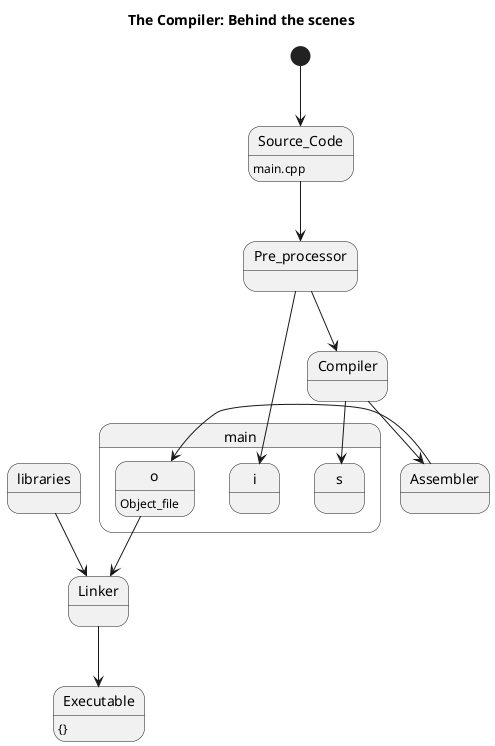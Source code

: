 @startuml

title The Compiler: Behind the scenes 

[*] --> Source_Code
Source_Code:main.cpp

Source_Code --> Pre_processor
Pre_processor-> main.i

Pre_processor--> Compiler
Compiler -> main.s

Compiler --> Assembler
Assembler -> main.o
main.o:Object_file

main.o --> Linker
libraries --> Linker

Linker --> Executable
Executable:{}

@enduml

